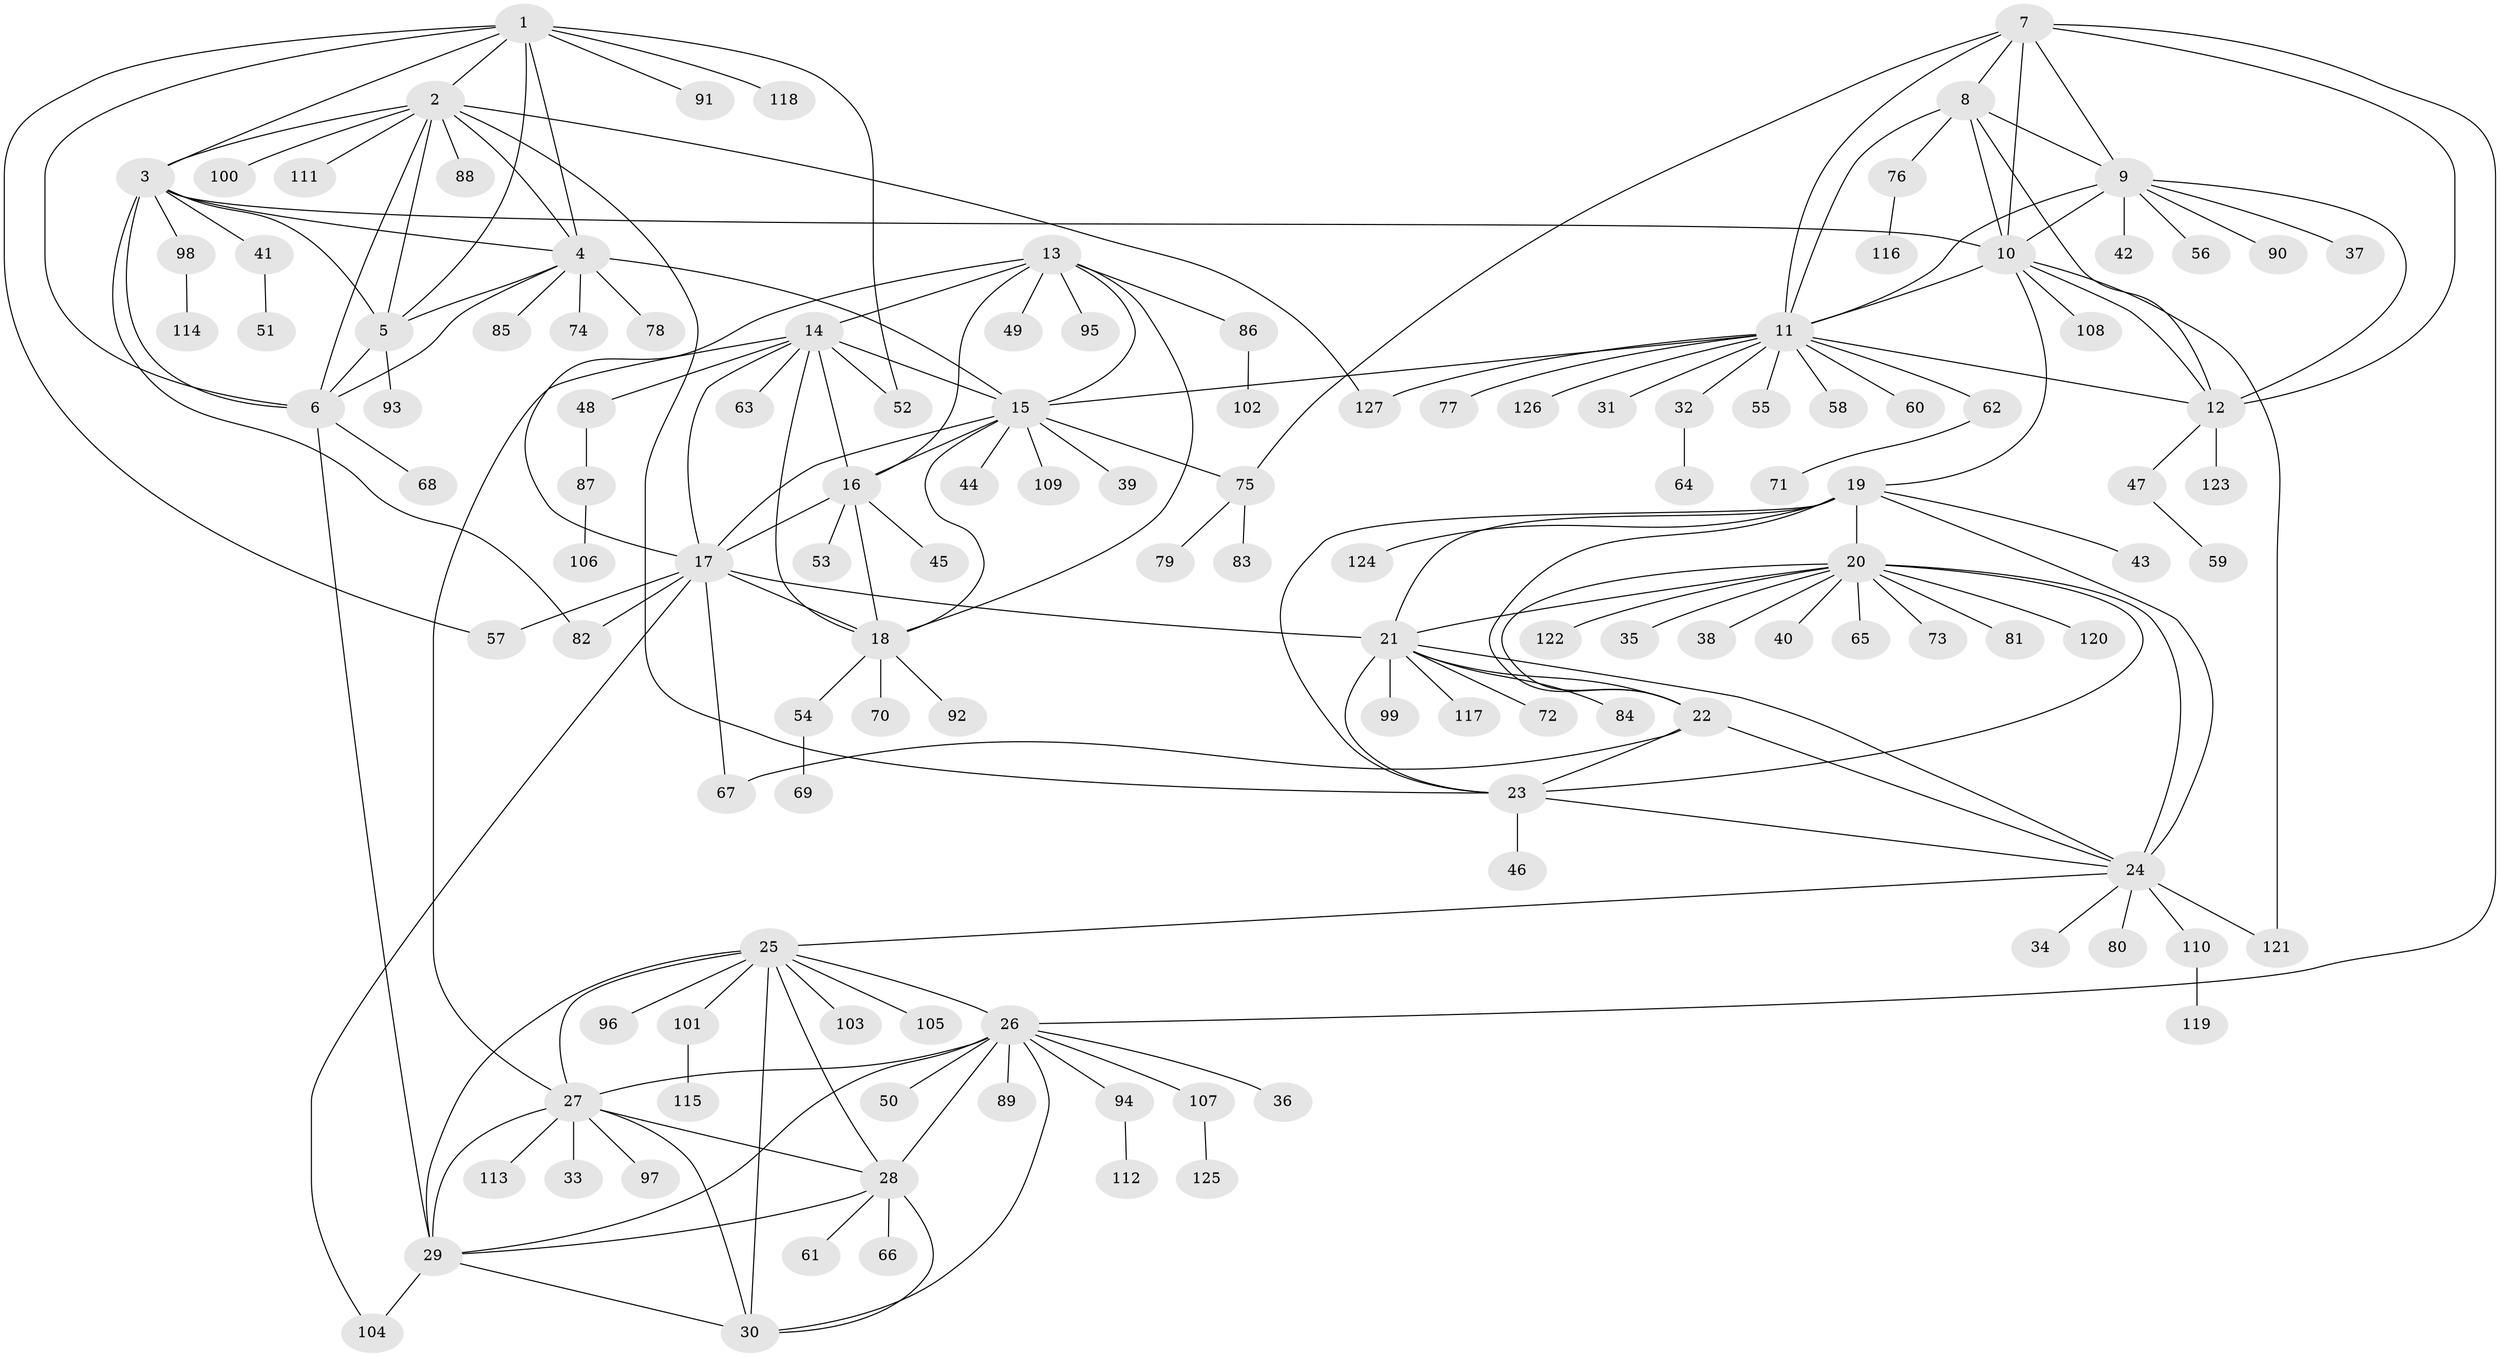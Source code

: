 // coarse degree distribution, {9: 0.046875, 5: 0.046875, 1: 0.59375, 11: 0.015625, 8: 0.0625, 2: 0.0625, 10: 0.03125, 6: 0.09375, 7: 0.03125, 3: 0.015625}
// Generated by graph-tools (version 1.1) at 2025/37/03/04/25 23:37:34]
// undirected, 127 vertices, 190 edges
graph export_dot {
  node [color=gray90,style=filled];
  1;
  2;
  3;
  4;
  5;
  6;
  7;
  8;
  9;
  10;
  11;
  12;
  13;
  14;
  15;
  16;
  17;
  18;
  19;
  20;
  21;
  22;
  23;
  24;
  25;
  26;
  27;
  28;
  29;
  30;
  31;
  32;
  33;
  34;
  35;
  36;
  37;
  38;
  39;
  40;
  41;
  42;
  43;
  44;
  45;
  46;
  47;
  48;
  49;
  50;
  51;
  52;
  53;
  54;
  55;
  56;
  57;
  58;
  59;
  60;
  61;
  62;
  63;
  64;
  65;
  66;
  67;
  68;
  69;
  70;
  71;
  72;
  73;
  74;
  75;
  76;
  77;
  78;
  79;
  80;
  81;
  82;
  83;
  84;
  85;
  86;
  87;
  88;
  89;
  90;
  91;
  92;
  93;
  94;
  95;
  96;
  97;
  98;
  99;
  100;
  101;
  102;
  103;
  104;
  105;
  106;
  107;
  108;
  109;
  110;
  111;
  112;
  113;
  114;
  115;
  116;
  117;
  118;
  119;
  120;
  121;
  122;
  123;
  124;
  125;
  126;
  127;
  1 -- 2;
  1 -- 3;
  1 -- 4;
  1 -- 5;
  1 -- 6;
  1 -- 52;
  1 -- 57;
  1 -- 91;
  1 -- 118;
  2 -- 3;
  2 -- 4;
  2 -- 5;
  2 -- 6;
  2 -- 23;
  2 -- 88;
  2 -- 100;
  2 -- 111;
  2 -- 127;
  3 -- 4;
  3 -- 5;
  3 -- 6;
  3 -- 10;
  3 -- 41;
  3 -- 82;
  3 -- 98;
  4 -- 5;
  4 -- 6;
  4 -- 15;
  4 -- 74;
  4 -- 78;
  4 -- 85;
  5 -- 6;
  5 -- 93;
  6 -- 29;
  6 -- 68;
  7 -- 8;
  7 -- 9;
  7 -- 10;
  7 -- 11;
  7 -- 12;
  7 -- 26;
  7 -- 75;
  8 -- 9;
  8 -- 10;
  8 -- 11;
  8 -- 12;
  8 -- 76;
  9 -- 10;
  9 -- 11;
  9 -- 12;
  9 -- 37;
  9 -- 42;
  9 -- 56;
  9 -- 90;
  10 -- 11;
  10 -- 12;
  10 -- 19;
  10 -- 108;
  10 -- 121;
  11 -- 12;
  11 -- 15;
  11 -- 31;
  11 -- 32;
  11 -- 55;
  11 -- 58;
  11 -- 60;
  11 -- 62;
  11 -- 77;
  11 -- 126;
  11 -- 127;
  12 -- 47;
  12 -- 123;
  13 -- 14;
  13 -- 15;
  13 -- 16;
  13 -- 17;
  13 -- 18;
  13 -- 49;
  13 -- 86;
  13 -- 95;
  14 -- 15;
  14 -- 16;
  14 -- 17;
  14 -- 18;
  14 -- 27;
  14 -- 48;
  14 -- 52;
  14 -- 63;
  15 -- 16;
  15 -- 17;
  15 -- 18;
  15 -- 39;
  15 -- 44;
  15 -- 75;
  15 -- 109;
  16 -- 17;
  16 -- 18;
  16 -- 45;
  16 -- 53;
  17 -- 18;
  17 -- 21;
  17 -- 57;
  17 -- 67;
  17 -- 82;
  17 -- 104;
  18 -- 54;
  18 -- 70;
  18 -- 92;
  19 -- 20;
  19 -- 21;
  19 -- 22;
  19 -- 23;
  19 -- 24;
  19 -- 43;
  19 -- 124;
  20 -- 21;
  20 -- 22;
  20 -- 23;
  20 -- 24;
  20 -- 35;
  20 -- 38;
  20 -- 40;
  20 -- 65;
  20 -- 73;
  20 -- 81;
  20 -- 120;
  20 -- 122;
  21 -- 22;
  21 -- 23;
  21 -- 24;
  21 -- 72;
  21 -- 84;
  21 -- 99;
  21 -- 117;
  22 -- 23;
  22 -- 24;
  22 -- 67;
  23 -- 24;
  23 -- 46;
  24 -- 25;
  24 -- 34;
  24 -- 80;
  24 -- 110;
  24 -- 121;
  25 -- 26;
  25 -- 27;
  25 -- 28;
  25 -- 29;
  25 -- 30;
  25 -- 96;
  25 -- 101;
  25 -- 103;
  25 -- 105;
  26 -- 27;
  26 -- 28;
  26 -- 29;
  26 -- 30;
  26 -- 36;
  26 -- 50;
  26 -- 89;
  26 -- 94;
  26 -- 107;
  27 -- 28;
  27 -- 29;
  27 -- 30;
  27 -- 33;
  27 -- 97;
  27 -- 113;
  28 -- 29;
  28 -- 30;
  28 -- 61;
  28 -- 66;
  29 -- 30;
  29 -- 104;
  32 -- 64;
  41 -- 51;
  47 -- 59;
  48 -- 87;
  54 -- 69;
  62 -- 71;
  75 -- 79;
  75 -- 83;
  76 -- 116;
  86 -- 102;
  87 -- 106;
  94 -- 112;
  98 -- 114;
  101 -- 115;
  107 -- 125;
  110 -- 119;
}

